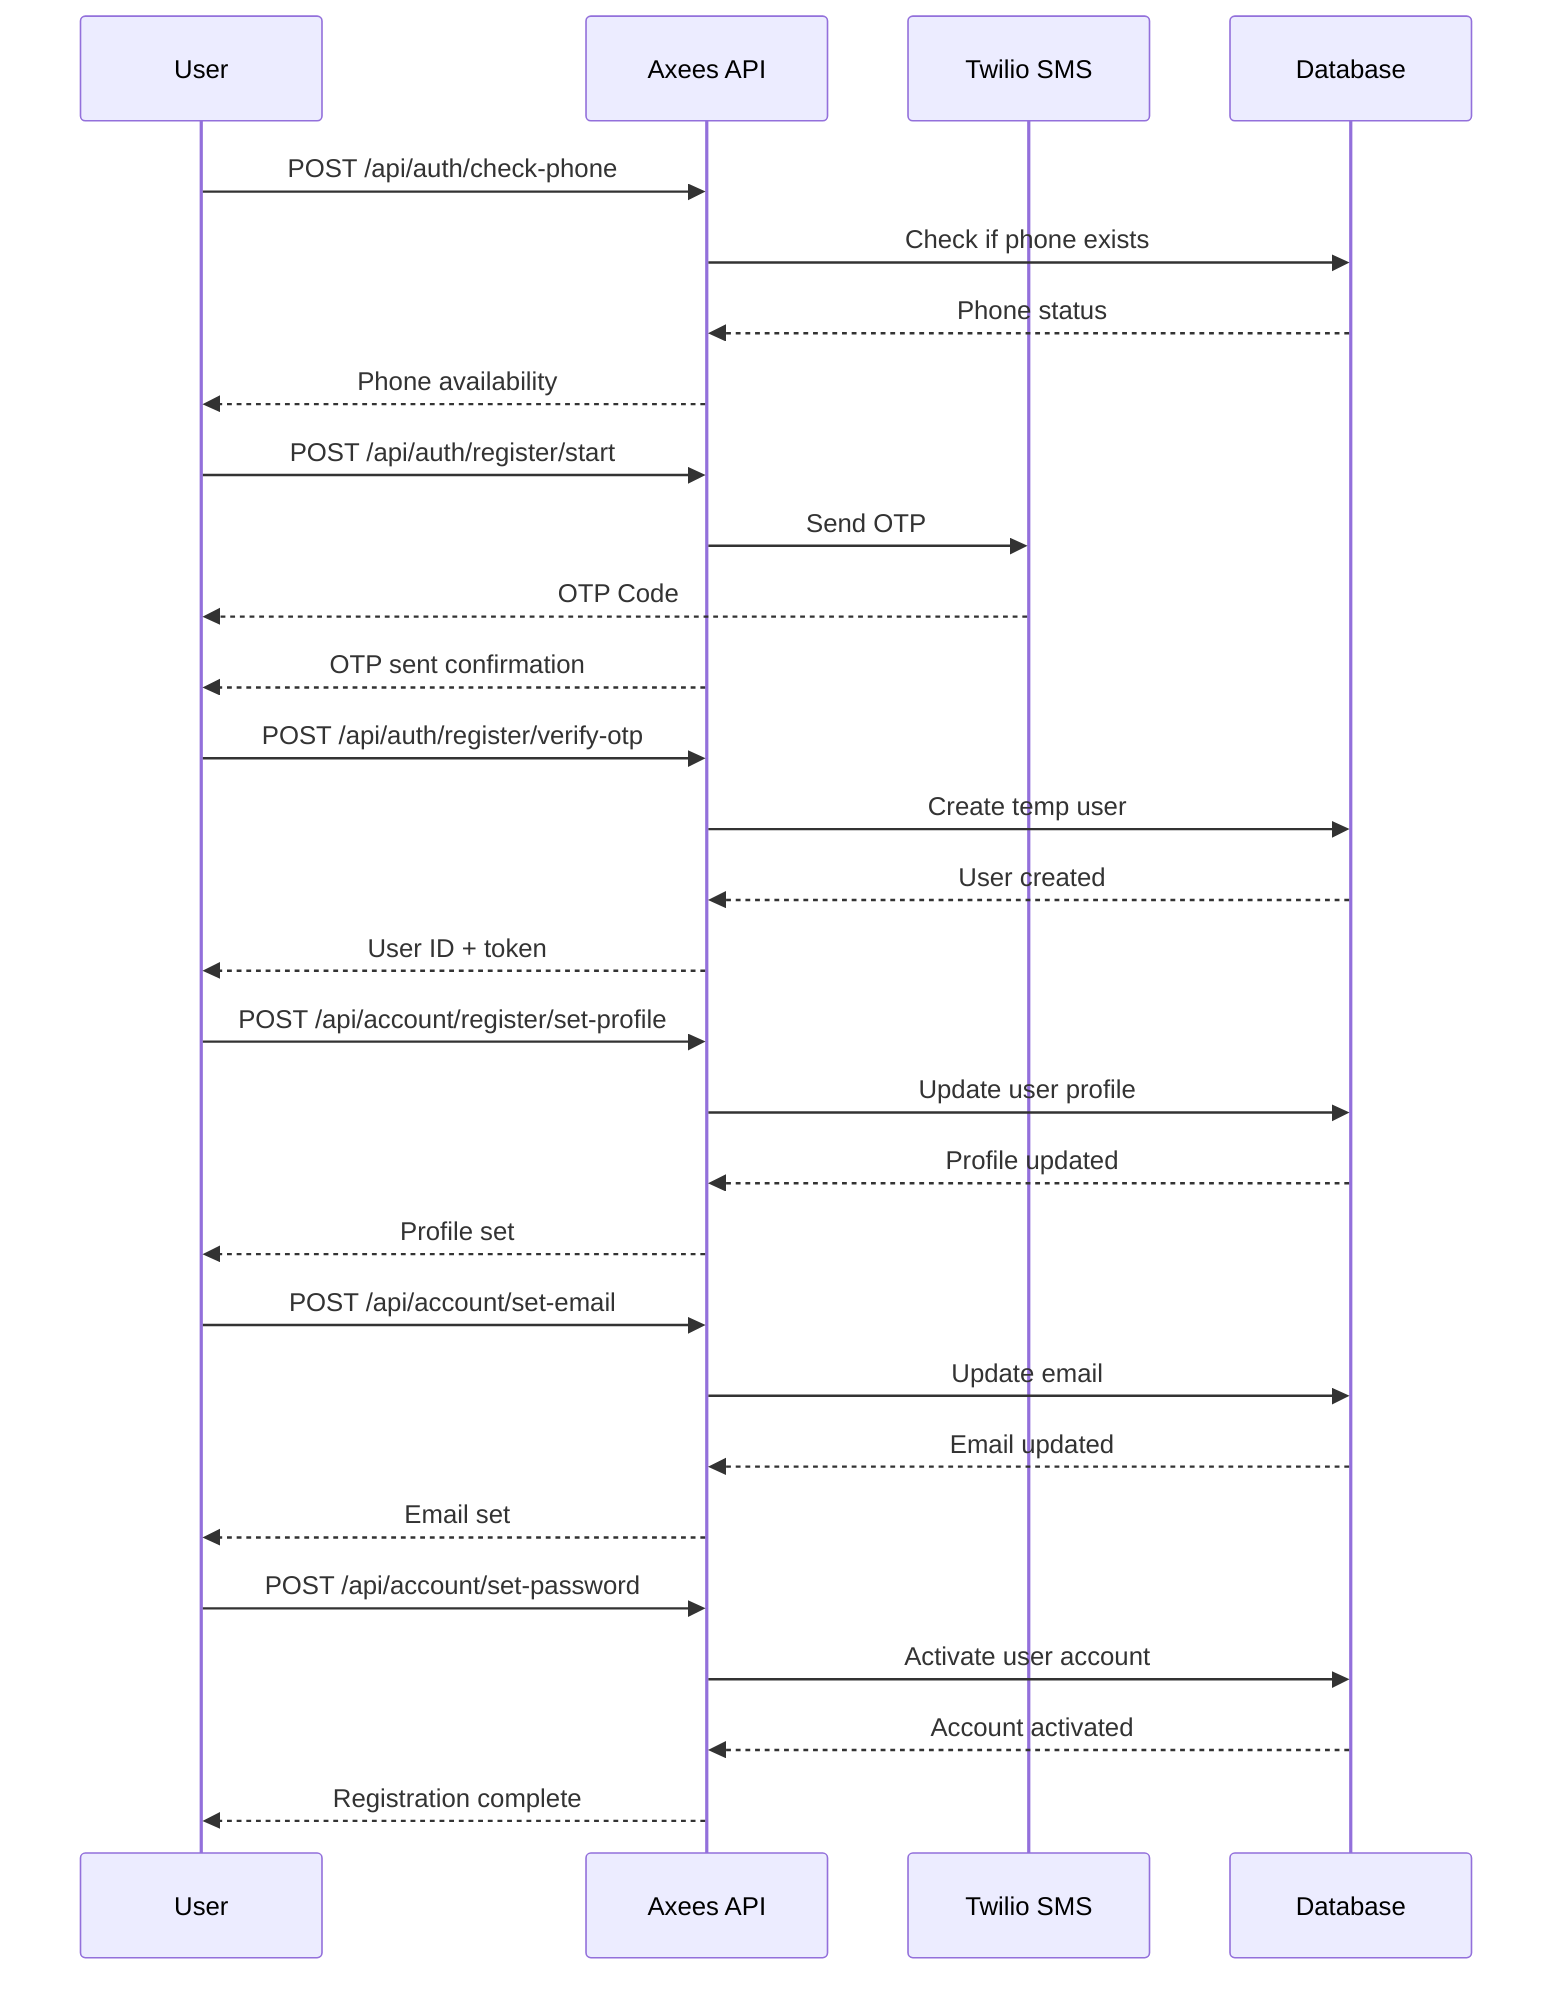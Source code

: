sequenceDiagram
    participant U as User
    participant API as Axees API
    participant SMS as Twilio SMS
    participant DB as Database
    
    U->>API: POST /api/auth/check-phone
    API->>DB: Check if phone exists
    DB-->>API: Phone status
    API-->>U: Phone availability
    
    U->>API: POST /api/auth/register/start
    API->>SMS: Send OTP
    SMS-->>U: OTP Code
    API-->>U: OTP sent confirmation
    
    U->>API: POST /api/auth/register/verify-otp
    API->>DB: Create temp user
    DB-->>API: User created
    API-->>U: User ID + token
    
    U->>API: POST /api/account/register/set-profile
    API->>DB: Update user profile
    DB-->>API: Profile updated
    API-->>U: Profile set
    
    U->>API: POST /api/account/set-email
    API->>DB: Update email
    DB-->>API: Email updated
    API-->>U: Email set
    
    U->>API: POST /api/account/set-password
    API->>DB: Activate user account
    DB-->>API: Account activated
    API-->>U: Registration complete